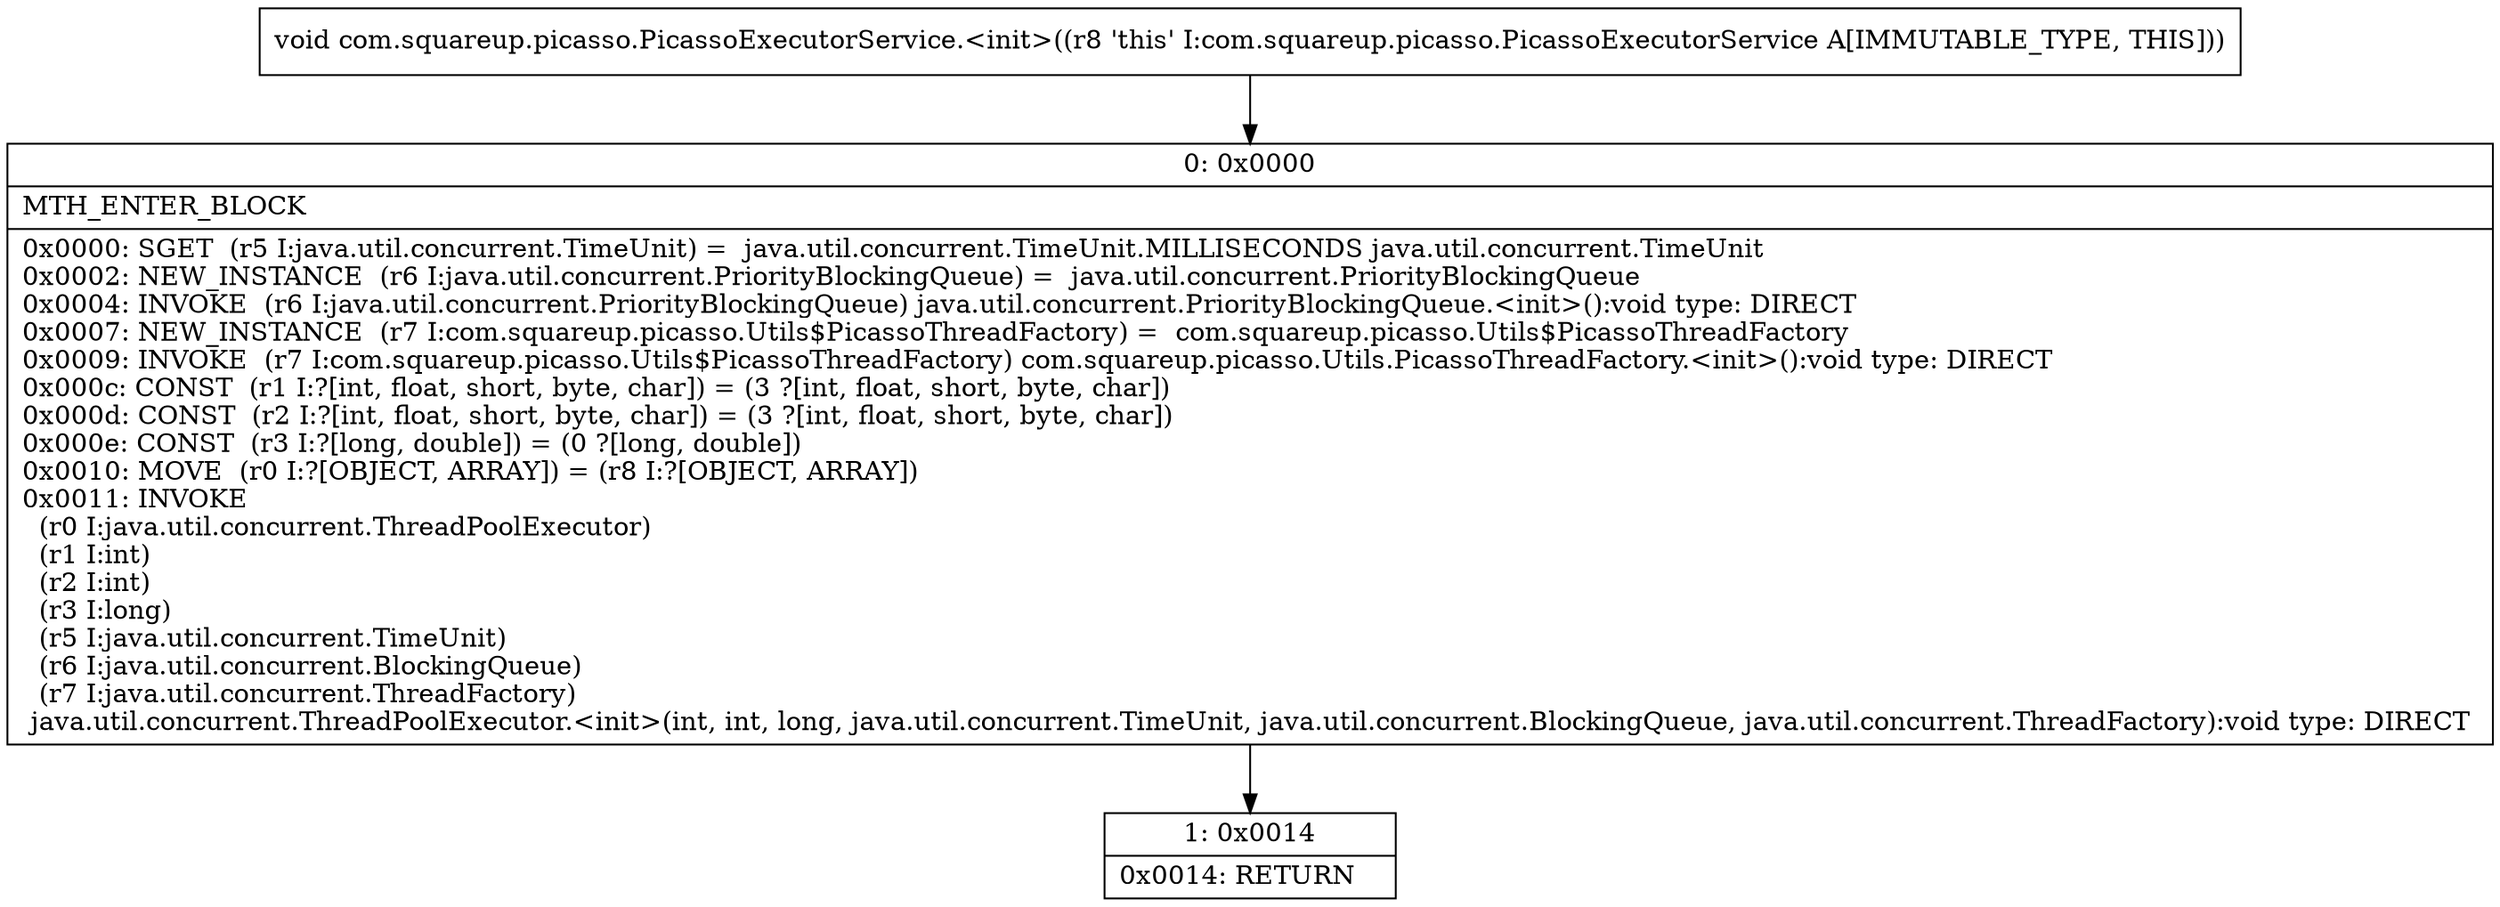 digraph "CFG forcom.squareup.picasso.PicassoExecutorService.\<init\>()V" {
Node_0 [shape=record,label="{0\:\ 0x0000|MTH_ENTER_BLOCK\l|0x0000: SGET  (r5 I:java.util.concurrent.TimeUnit) =  java.util.concurrent.TimeUnit.MILLISECONDS java.util.concurrent.TimeUnit \l0x0002: NEW_INSTANCE  (r6 I:java.util.concurrent.PriorityBlockingQueue) =  java.util.concurrent.PriorityBlockingQueue \l0x0004: INVOKE  (r6 I:java.util.concurrent.PriorityBlockingQueue) java.util.concurrent.PriorityBlockingQueue.\<init\>():void type: DIRECT \l0x0007: NEW_INSTANCE  (r7 I:com.squareup.picasso.Utils$PicassoThreadFactory) =  com.squareup.picasso.Utils$PicassoThreadFactory \l0x0009: INVOKE  (r7 I:com.squareup.picasso.Utils$PicassoThreadFactory) com.squareup.picasso.Utils.PicassoThreadFactory.\<init\>():void type: DIRECT \l0x000c: CONST  (r1 I:?[int, float, short, byte, char]) = (3 ?[int, float, short, byte, char]) \l0x000d: CONST  (r2 I:?[int, float, short, byte, char]) = (3 ?[int, float, short, byte, char]) \l0x000e: CONST  (r3 I:?[long, double]) = (0 ?[long, double]) \l0x0010: MOVE  (r0 I:?[OBJECT, ARRAY]) = (r8 I:?[OBJECT, ARRAY]) \l0x0011: INVOKE  \l  (r0 I:java.util.concurrent.ThreadPoolExecutor)\l  (r1 I:int)\l  (r2 I:int)\l  (r3 I:long)\l  (r5 I:java.util.concurrent.TimeUnit)\l  (r6 I:java.util.concurrent.BlockingQueue)\l  (r7 I:java.util.concurrent.ThreadFactory)\l java.util.concurrent.ThreadPoolExecutor.\<init\>(int, int, long, java.util.concurrent.TimeUnit, java.util.concurrent.BlockingQueue, java.util.concurrent.ThreadFactory):void type: DIRECT \l}"];
Node_1 [shape=record,label="{1\:\ 0x0014|0x0014: RETURN   \l}"];
MethodNode[shape=record,label="{void com.squareup.picasso.PicassoExecutorService.\<init\>((r8 'this' I:com.squareup.picasso.PicassoExecutorService A[IMMUTABLE_TYPE, THIS])) }"];
MethodNode -> Node_0;
Node_0 -> Node_1;
}

